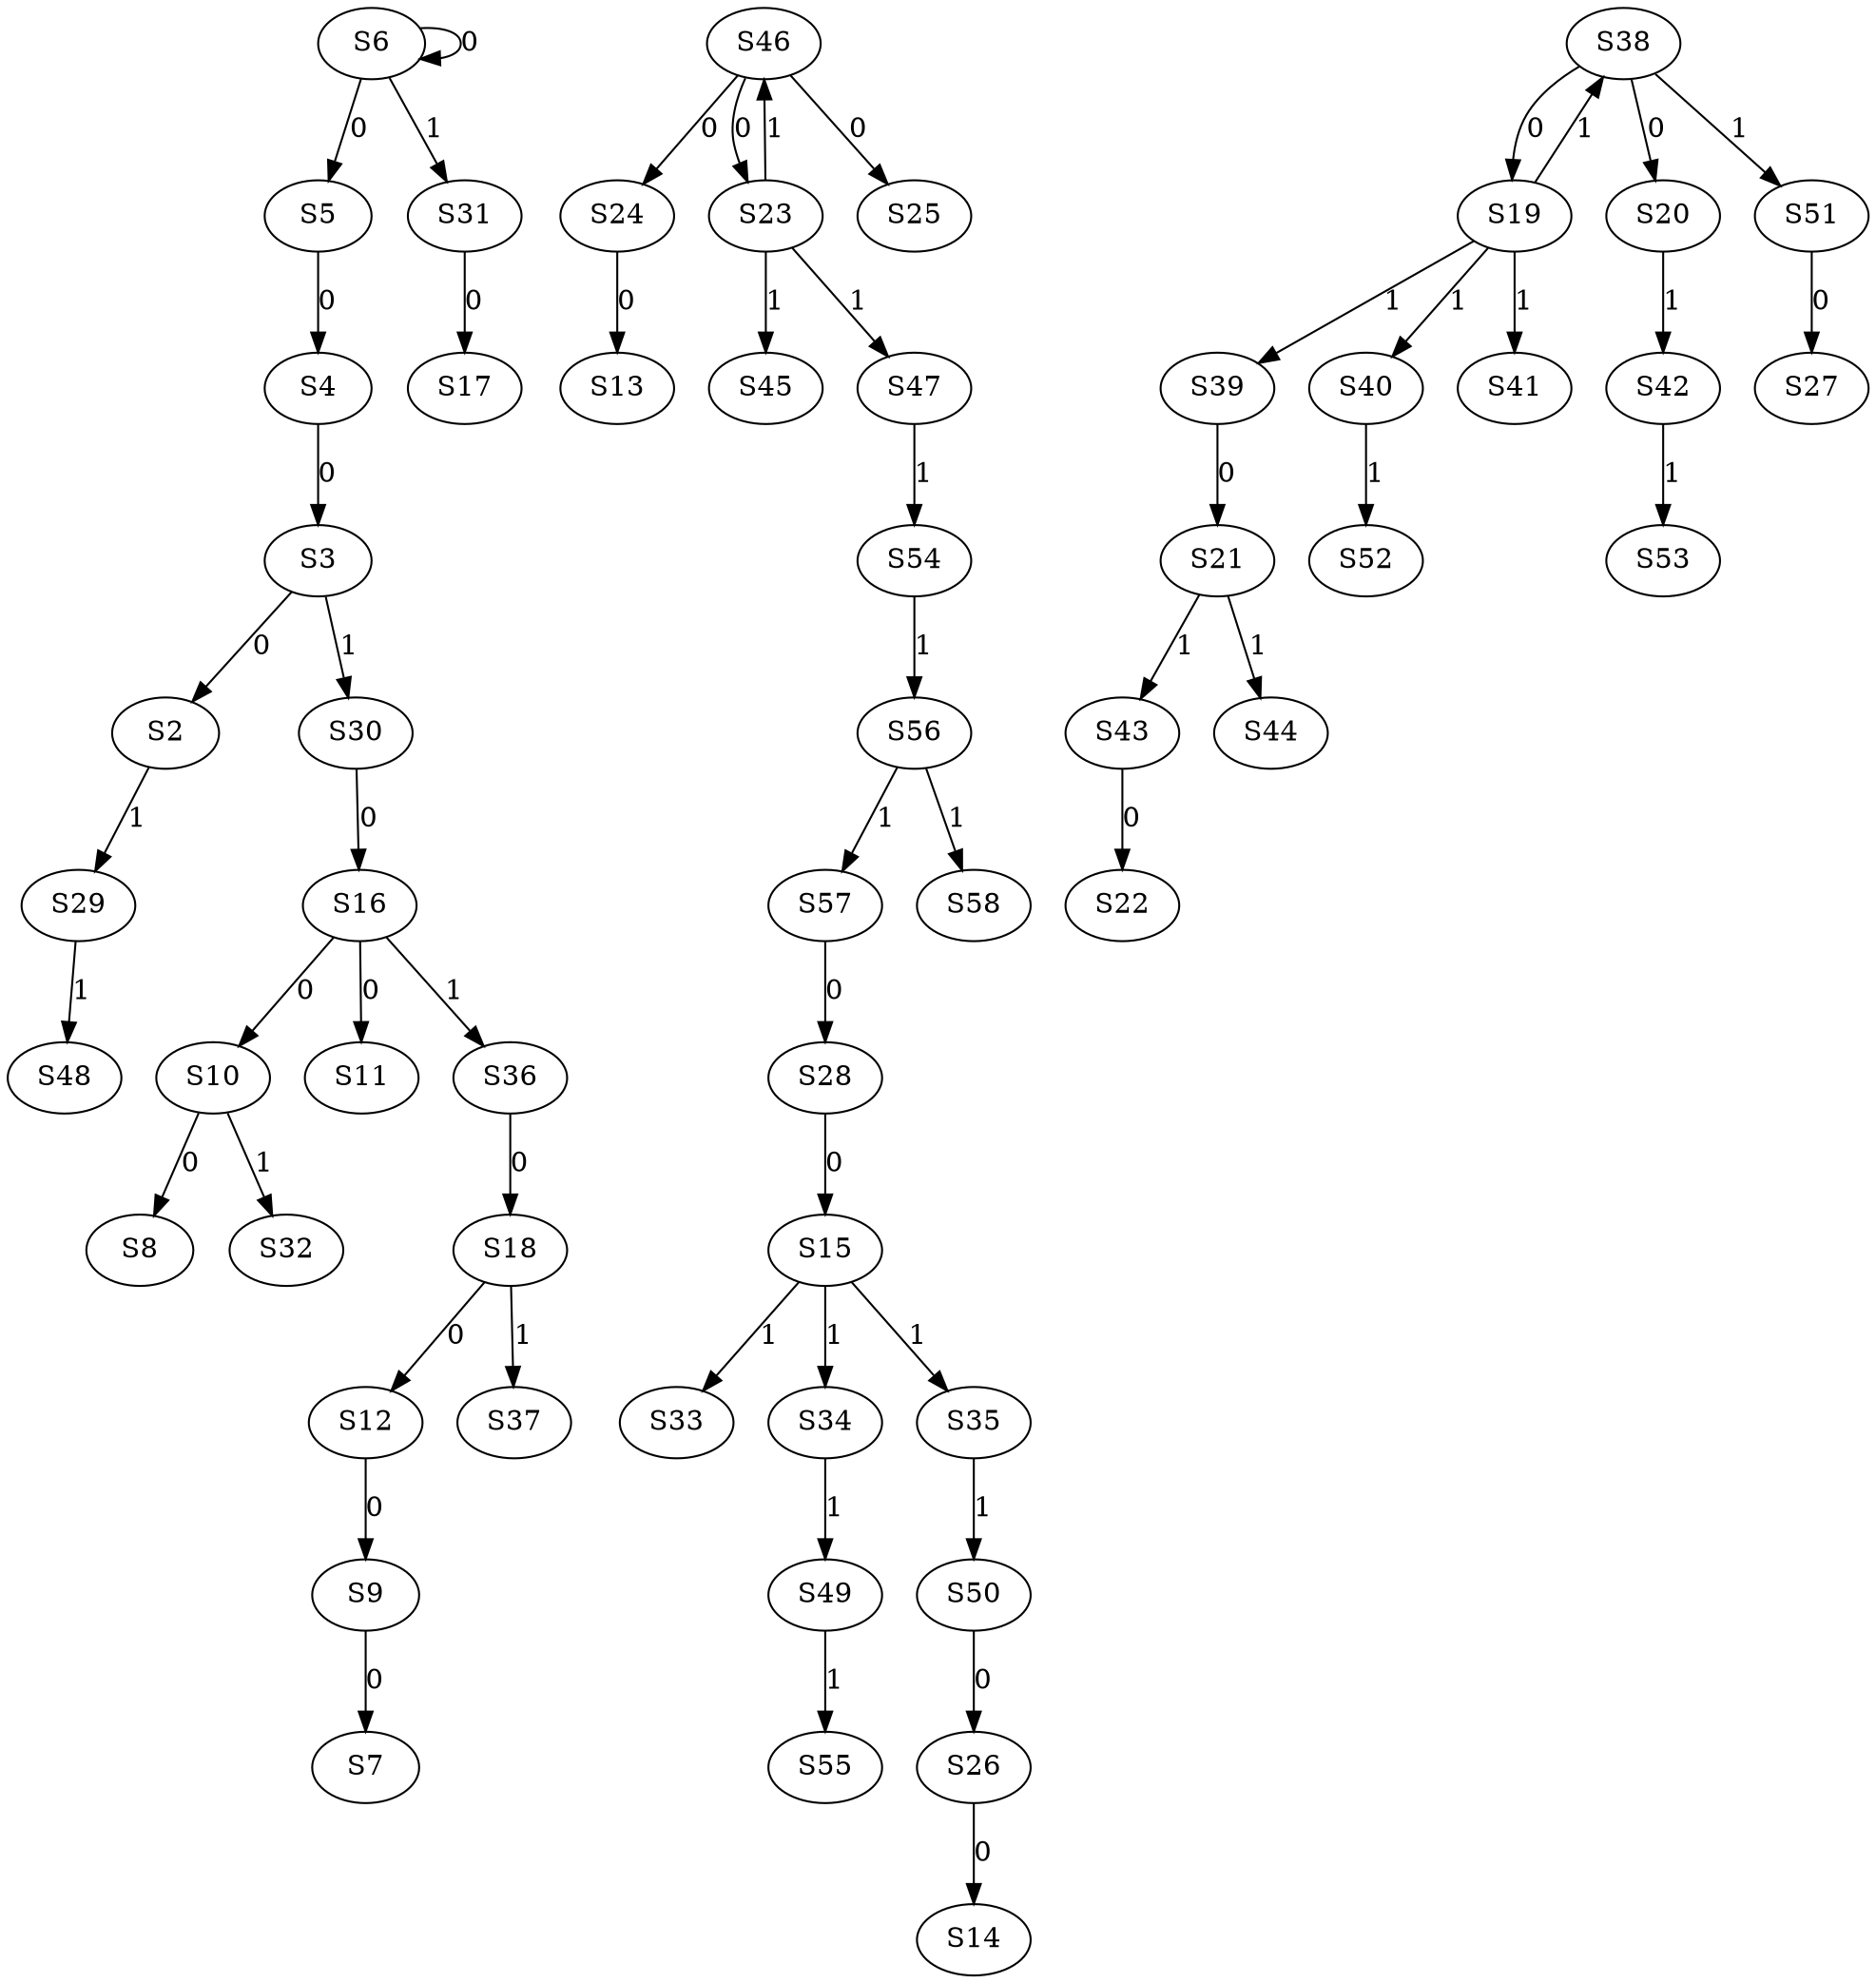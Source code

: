 strict digraph {
	S3 -> S2 [ label = 0 ];
	S4 -> S3 [ label = 0 ];
	S5 -> S4 [ label = 0 ];
	S6 -> S5 [ label = 0 ];
	S6 -> S6 [ label = 0 ];
	S9 -> S7 [ label = 0 ];
	S10 -> S8 [ label = 0 ];
	S12 -> S9 [ label = 0 ];
	S16 -> S10 [ label = 0 ];
	S16 -> S11 [ label = 0 ];
	S18 -> S12 [ label = 0 ];
	S24 -> S13 [ label = 0 ];
	S26 -> S14 [ label = 0 ];
	S28 -> S15 [ label = 0 ];
	S30 -> S16 [ label = 0 ];
	S31 -> S17 [ label = 0 ];
	S36 -> S18 [ label = 0 ];
	S38 -> S19 [ label = 0 ];
	S38 -> S20 [ label = 0 ];
	S39 -> S21 [ label = 0 ];
	S43 -> S22 [ label = 0 ];
	S46 -> S23 [ label = 0 ];
	S46 -> S24 [ label = 0 ];
	S46 -> S25 [ label = 0 ];
	S50 -> S26 [ label = 0 ];
	S51 -> S27 [ label = 0 ];
	S57 -> S28 [ label = 0 ];
	S2 -> S29 [ label = 1 ];
	S3 -> S30 [ label = 1 ];
	S6 -> S31 [ label = 1 ];
	S10 -> S32 [ label = 1 ];
	S15 -> S33 [ label = 1 ];
	S15 -> S34 [ label = 1 ];
	S15 -> S35 [ label = 1 ];
	S16 -> S36 [ label = 1 ];
	S18 -> S37 [ label = 1 ];
	S19 -> S38 [ label = 1 ];
	S19 -> S39 [ label = 1 ];
	S19 -> S40 [ label = 1 ];
	S19 -> S41 [ label = 1 ];
	S20 -> S42 [ label = 1 ];
	S21 -> S43 [ label = 1 ];
	S21 -> S44 [ label = 1 ];
	S23 -> S45 [ label = 1 ];
	S23 -> S46 [ label = 1 ];
	S23 -> S47 [ label = 1 ];
	S29 -> S48 [ label = 1 ];
	S34 -> S49 [ label = 1 ];
	S35 -> S50 [ label = 1 ];
	S38 -> S51 [ label = 1 ];
	S40 -> S52 [ label = 1 ];
	S42 -> S53 [ label = 1 ];
	S47 -> S54 [ label = 1 ];
	S49 -> S55 [ label = 1 ];
	S54 -> S56 [ label = 1 ];
	S56 -> S57 [ label = 1 ];
	S56 -> S58 [ label = 1 ];
}